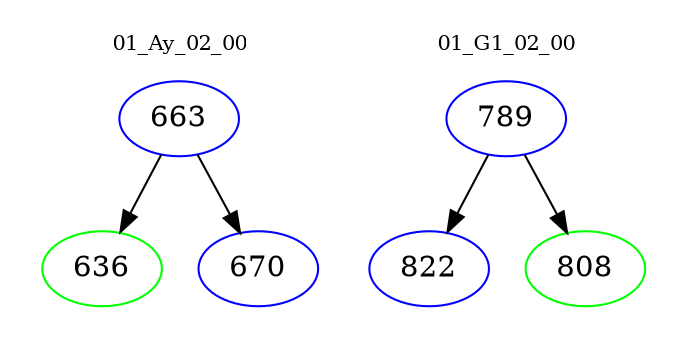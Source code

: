 digraph{
subgraph cluster_0 {
color = white
label = "01_Ay_02_00";
fontsize=10;
T0_663 [label="663", color="blue"]
T0_663 -> T0_636 [color="black"]
T0_636 [label="636", color="green"]
T0_663 -> T0_670 [color="black"]
T0_670 [label="670", color="blue"]
}
subgraph cluster_1 {
color = white
label = "01_G1_02_00";
fontsize=10;
T1_789 [label="789", color="blue"]
T1_789 -> T1_822 [color="black"]
T1_822 [label="822", color="blue"]
T1_789 -> T1_808 [color="black"]
T1_808 [label="808", color="green"]
}
}
